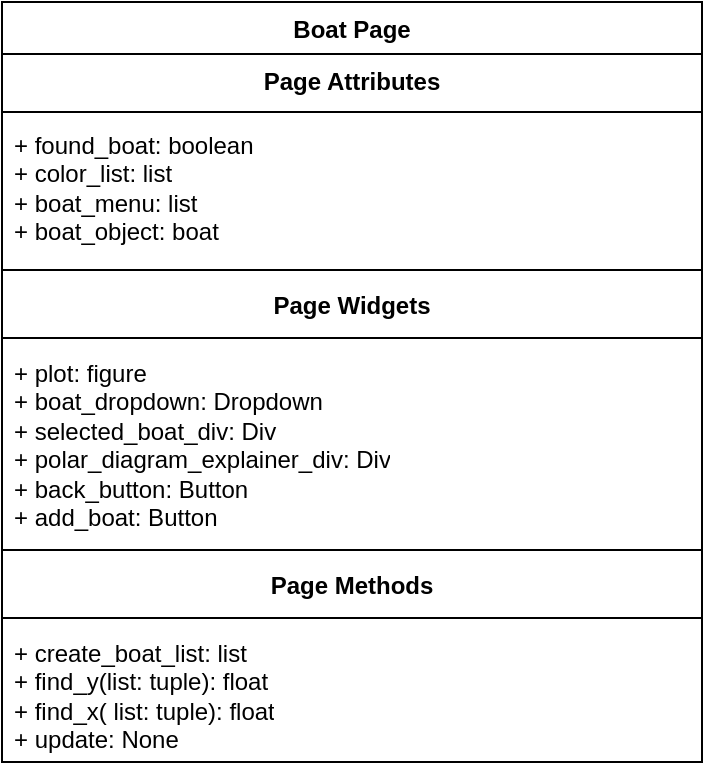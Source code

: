 <mxfile version="26.0.10">
  <diagram name="Page-1" id="HNd7iQrOMmQGfQ04bwC_">
    <mxGraphModel dx="1050" dy="522" grid="1" gridSize="10" guides="1" tooltips="1" connect="1" arrows="1" fold="1" page="1" pageScale="1" pageWidth="827" pageHeight="1169" math="0" shadow="0">
      <root>
        <mxCell id="0" />
        <mxCell id="1" parent="0" />
        <mxCell id="91wpVZsnCBgPuufkJKgJ-11" value="Boat Page" style="swimlane;fontStyle=1;align=center;verticalAlign=top;childLayout=stackLayout;horizontal=1;startSize=26;horizontalStack=0;resizeParent=1;resizeParentMax=0;resizeLast=0;collapsible=1;marginBottom=0;whiteSpace=wrap;html=1;" vertex="1" parent="1">
          <mxGeometry x="130" y="190" width="350" height="380" as="geometry" />
        </mxCell>
        <mxCell id="91wpVZsnCBgPuufkJKgJ-1" value="&lt;span style=&quot;font-weight: 700;&quot;&gt;Page Attributes&lt;/span&gt;" style="text;strokeColor=none;fillColor=none;align=center;verticalAlign=top;spacingLeft=4;spacingRight=4;overflow=hidden;rotatable=0;points=[[0,0.5],[1,0.5]];portConstraint=eastwest;whiteSpace=wrap;html=1;" vertex="1" parent="91wpVZsnCBgPuufkJKgJ-11">
          <mxGeometry y="26" width="350" height="26" as="geometry" />
        </mxCell>
        <mxCell id="91wpVZsnCBgPuufkJKgJ-8" value="" style="line;strokeWidth=1;fillColor=none;align=left;verticalAlign=middle;spacingTop=-1;spacingLeft=3;spacingRight=3;rotatable=0;labelPosition=right;points=[];portConstraint=eastwest;strokeColor=inherit;" vertex="1" parent="91wpVZsnCBgPuufkJKgJ-11">
          <mxGeometry y="52" width="350" height="6" as="geometry" />
        </mxCell>
        <mxCell id="91wpVZsnCBgPuufkJKgJ-15" value="+ found_boat: boolean&lt;div&gt;+ color_list: list&lt;/div&gt;&lt;div&gt;+ boat_menu: list&lt;/div&gt;&lt;div&gt;+ boat_object: boat&lt;/div&gt;" style="text;strokeColor=none;fillColor=none;align=left;verticalAlign=top;spacingLeft=4;spacingRight=4;overflow=hidden;rotatable=0;points=[[0,0.5],[1,0.5]];portConstraint=eastwest;whiteSpace=wrap;html=1;" vertex="1" parent="91wpVZsnCBgPuufkJKgJ-11">
          <mxGeometry y="58" width="350" height="72" as="geometry" />
        </mxCell>
        <mxCell id="91wpVZsnCBgPuufkJKgJ-6" value="" style="line;strokeWidth=1;fillColor=none;align=left;verticalAlign=middle;spacingTop=-1;spacingLeft=3;spacingRight=3;rotatable=0;labelPosition=right;points=[];portConstraint=eastwest;strokeColor=inherit;" vertex="1" parent="91wpVZsnCBgPuufkJKgJ-11">
          <mxGeometry y="130" width="350" height="8" as="geometry" />
        </mxCell>
        <mxCell id="91wpVZsnCBgPuufkJKgJ-5" value="&lt;span style=&quot;font-weight: 700;&quot;&gt;Page Widgets&lt;/span&gt;" style="text;strokeColor=none;fillColor=none;align=center;verticalAlign=top;spacingLeft=4;spacingRight=4;overflow=hidden;rotatable=0;points=[[0,0.5],[1,0.5]];portConstraint=eastwest;whiteSpace=wrap;html=1;" vertex="1" parent="91wpVZsnCBgPuufkJKgJ-11">
          <mxGeometry y="138" width="350" height="26" as="geometry" />
        </mxCell>
        <mxCell id="91wpVZsnCBgPuufkJKgJ-4" value="" style="line;strokeWidth=1;fillColor=none;align=left;verticalAlign=middle;spacingTop=-1;spacingLeft=3;spacingRight=3;rotatable=0;labelPosition=right;points=[];portConstraint=eastwest;strokeColor=inherit;" vertex="1" parent="91wpVZsnCBgPuufkJKgJ-11">
          <mxGeometry y="164" width="350" height="8" as="geometry" />
        </mxCell>
        <mxCell id="91wpVZsnCBgPuufkJKgJ-12" value="+ plot: figure&lt;div&gt;+ boat_dropdown: Dropdown&lt;/div&gt;&lt;div&gt;+ selected_boat_div: Div&lt;/div&gt;&lt;div&gt;+ polar_diagram_explainer_div: Div&lt;/div&gt;&lt;div&gt;+ back_button: Button&lt;br&gt;+ add_boat: Button&lt;/div&gt;&lt;div&gt;&lt;br&gt;&lt;/div&gt;" style="text;strokeColor=none;fillColor=none;align=left;verticalAlign=top;spacingLeft=4;spacingRight=4;overflow=hidden;rotatable=0;points=[[0,0.5],[1,0.5]];portConstraint=eastwest;whiteSpace=wrap;html=1;" vertex="1" parent="91wpVZsnCBgPuufkJKgJ-11">
          <mxGeometry y="172" width="350" height="98" as="geometry" />
        </mxCell>
        <mxCell id="91wpVZsnCBgPuufkJKgJ-13" value="" style="line;strokeWidth=1;fillColor=none;align=left;verticalAlign=middle;spacingTop=-1;spacingLeft=3;spacingRight=3;rotatable=0;labelPosition=right;points=[];portConstraint=eastwest;strokeColor=inherit;" vertex="1" parent="91wpVZsnCBgPuufkJKgJ-11">
          <mxGeometry y="270" width="350" height="8" as="geometry" />
        </mxCell>
        <mxCell id="91wpVZsnCBgPuufkJKgJ-9" value="&lt;span style=&quot;font-weight: 700;&quot;&gt;Page Methods&lt;/span&gt;" style="text;strokeColor=none;fillColor=none;align=center;verticalAlign=top;spacingLeft=4;spacingRight=4;overflow=hidden;rotatable=0;points=[[0,0.5],[1,0.5]];portConstraint=eastwest;whiteSpace=wrap;html=1;" vertex="1" parent="91wpVZsnCBgPuufkJKgJ-11">
          <mxGeometry y="278" width="350" height="26" as="geometry" />
        </mxCell>
        <mxCell id="91wpVZsnCBgPuufkJKgJ-2" value="" style="line;strokeWidth=1;fillColor=none;align=left;verticalAlign=middle;spacingTop=-1;spacingLeft=3;spacingRight=3;rotatable=0;labelPosition=right;points=[];portConstraint=eastwest;strokeColor=inherit;" vertex="1" parent="91wpVZsnCBgPuufkJKgJ-11">
          <mxGeometry y="304" width="350" height="8" as="geometry" />
        </mxCell>
        <mxCell id="91wpVZsnCBgPuufkJKgJ-14" value="+ create_boat_list: list&lt;div&gt;+ find_y(list: tuple): float&lt;br&gt;+ find_x( list: tuple): float&lt;/div&gt;&lt;div&gt;+ update: None&lt;/div&gt;&lt;div&gt;&lt;br&gt;&lt;div&gt;&lt;br&gt;&lt;/div&gt;&lt;/div&gt;" style="text;strokeColor=none;fillColor=none;align=left;verticalAlign=top;spacingLeft=4;spacingRight=4;overflow=hidden;rotatable=0;points=[[0,0.5],[1,0.5]];portConstraint=eastwest;whiteSpace=wrap;html=1;" vertex="1" parent="91wpVZsnCBgPuufkJKgJ-11">
          <mxGeometry y="312" width="350" height="68" as="geometry" />
        </mxCell>
      </root>
    </mxGraphModel>
  </diagram>
</mxfile>
